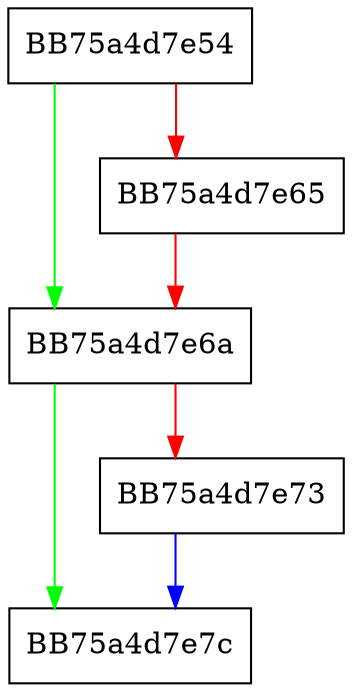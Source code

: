 digraph ConvertSpFlagsToSpynetXmlNodeExclusionFlags {
  node [shape="box"];
  graph [splines=ortho];
  BB75a4d7e54 -> BB75a4d7e6a [color="green"];
  BB75a4d7e54 -> BB75a4d7e65 [color="red"];
  BB75a4d7e65 -> BB75a4d7e6a [color="red"];
  BB75a4d7e6a -> BB75a4d7e7c [color="green"];
  BB75a4d7e6a -> BB75a4d7e73 [color="red"];
  BB75a4d7e73 -> BB75a4d7e7c [color="blue"];
}